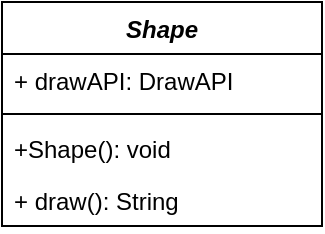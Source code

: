<mxfile version="20.6.0" type="device"><diagram id="VOC7VPE2bPcliWZeSdYI" name="Page-1"><mxGraphModel dx="641" dy="771" grid="1" gridSize="10" guides="1" tooltips="1" connect="1" arrows="1" fold="1" page="1" pageScale="1" pageWidth="850" pageHeight="1100" math="0" shadow="0"><root><mxCell id="0"/><mxCell id="1" parent="0"/><mxCell id="iuacguMXYbyhFBIIJAXP-1" value="Shape" style="swimlane;fontStyle=3;align=center;verticalAlign=top;childLayout=stackLayout;horizontal=1;startSize=26;horizontalStack=0;resizeParent=1;resizeParentMax=0;resizeLast=0;collapsible=1;marginBottom=0;" vertex="1" parent="1"><mxGeometry x="250" y="350" width="160" height="112" as="geometry"/></mxCell><mxCell id="iuacguMXYbyhFBIIJAXP-2" value="+ drawAPI: DrawAPI" style="text;strokeColor=none;fillColor=none;align=left;verticalAlign=top;spacingLeft=4;spacingRight=4;overflow=hidden;rotatable=0;points=[[0,0.5],[1,0.5]];portConstraint=eastwest;" vertex="1" parent="iuacguMXYbyhFBIIJAXP-1"><mxGeometry y="26" width="160" height="26" as="geometry"/></mxCell><mxCell id="iuacguMXYbyhFBIIJAXP-3" value="" style="line;strokeWidth=1;fillColor=none;align=left;verticalAlign=middle;spacingTop=-1;spacingLeft=3;spacingRight=3;rotatable=0;labelPosition=right;points=[];portConstraint=eastwest;strokeColor=inherit;" vertex="1" parent="iuacguMXYbyhFBIIJAXP-1"><mxGeometry y="52" width="160" height="8" as="geometry"/></mxCell><mxCell id="iuacguMXYbyhFBIIJAXP-4" value="+Shape(): void" style="text;strokeColor=none;fillColor=none;align=left;verticalAlign=top;spacingLeft=4;spacingRight=4;overflow=hidden;rotatable=0;points=[[0,0.5],[1,0.5]];portConstraint=eastwest;" vertex="1" parent="iuacguMXYbyhFBIIJAXP-1"><mxGeometry y="60" width="160" height="26" as="geometry"/></mxCell><mxCell id="iuacguMXYbyhFBIIJAXP-5" value="+ draw(): String" style="text;strokeColor=none;fillColor=none;align=left;verticalAlign=top;spacingLeft=4;spacingRight=4;overflow=hidden;rotatable=0;points=[[0,0.5],[1,0.5]];portConstraint=eastwest;" vertex="1" parent="iuacguMXYbyhFBIIJAXP-1"><mxGeometry y="86" width="160" height="26" as="geometry"/></mxCell></root></mxGraphModel></diagram></mxfile>
